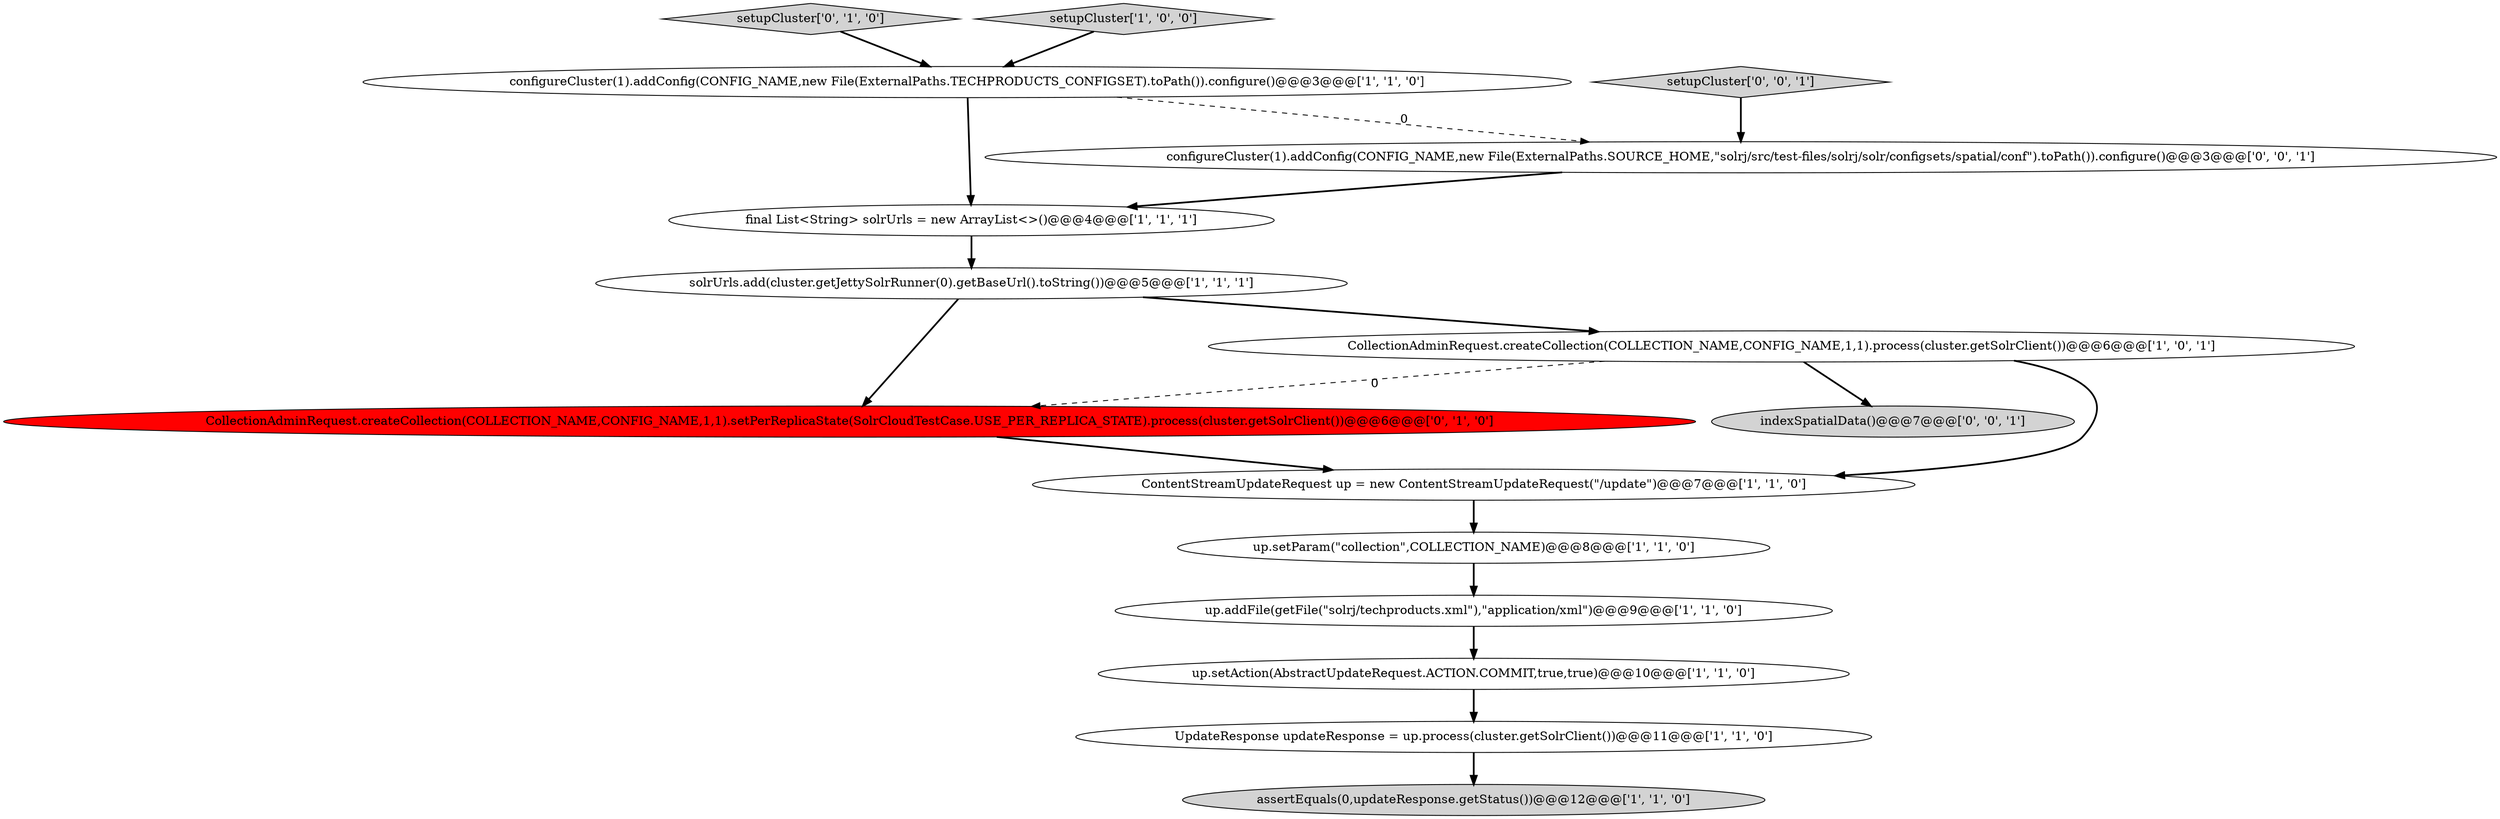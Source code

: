 digraph {
11 [style = filled, label = "setupCluster['0', '1', '0']", fillcolor = lightgray, shape = diamond image = "AAA0AAABBB2BBB"];
3 [style = filled, label = "assertEquals(0,updateResponse.getStatus())@@@12@@@['1', '1', '0']", fillcolor = lightgray, shape = ellipse image = "AAA0AAABBB1BBB"];
2 [style = filled, label = "setupCluster['1', '0', '0']", fillcolor = lightgray, shape = diamond image = "AAA0AAABBB1BBB"];
15 [style = filled, label = "setupCluster['0', '0', '1']", fillcolor = lightgray, shape = diamond image = "AAA0AAABBB3BBB"];
12 [style = filled, label = "CollectionAdminRequest.createCollection(COLLECTION_NAME,CONFIG_NAME,1,1).setPerReplicaState(SolrCloudTestCase.USE_PER_REPLICA_STATE).process(cluster.getSolrClient())@@@6@@@['0', '1', '0']", fillcolor = red, shape = ellipse image = "AAA1AAABBB2BBB"];
10 [style = filled, label = "up.setParam(\"collection\",COLLECTION_NAME)@@@8@@@['1', '1', '0']", fillcolor = white, shape = ellipse image = "AAA0AAABBB1BBB"];
13 [style = filled, label = "indexSpatialData()@@@7@@@['0', '0', '1']", fillcolor = lightgray, shape = ellipse image = "AAA0AAABBB3BBB"];
0 [style = filled, label = "configureCluster(1).addConfig(CONFIG_NAME,new File(ExternalPaths.TECHPRODUCTS_CONFIGSET).toPath()).configure()@@@3@@@['1', '1', '0']", fillcolor = white, shape = ellipse image = "AAA0AAABBB1BBB"];
1 [style = filled, label = "UpdateResponse updateResponse = up.process(cluster.getSolrClient())@@@11@@@['1', '1', '0']", fillcolor = white, shape = ellipse image = "AAA0AAABBB1BBB"];
7 [style = filled, label = "up.addFile(getFile(\"solrj/techproducts.xml\"),\"application/xml\")@@@9@@@['1', '1', '0']", fillcolor = white, shape = ellipse image = "AAA0AAABBB1BBB"];
8 [style = filled, label = "up.setAction(AbstractUpdateRequest.ACTION.COMMIT,true,true)@@@10@@@['1', '1', '0']", fillcolor = white, shape = ellipse image = "AAA0AAABBB1BBB"];
4 [style = filled, label = "final List<String> solrUrls = new ArrayList<>()@@@4@@@['1', '1', '1']", fillcolor = white, shape = ellipse image = "AAA0AAABBB1BBB"];
6 [style = filled, label = "CollectionAdminRequest.createCollection(COLLECTION_NAME,CONFIG_NAME,1,1).process(cluster.getSolrClient())@@@6@@@['1', '0', '1']", fillcolor = white, shape = ellipse image = "AAA0AAABBB1BBB"];
14 [style = filled, label = "configureCluster(1).addConfig(CONFIG_NAME,new File(ExternalPaths.SOURCE_HOME,\"solrj/src/test-files/solrj/solr/configsets/spatial/conf\").toPath()).configure()@@@3@@@['0', '0', '1']", fillcolor = white, shape = ellipse image = "AAA0AAABBB3BBB"];
9 [style = filled, label = "ContentStreamUpdateRequest up = new ContentStreamUpdateRequest(\"/update\")@@@7@@@['1', '1', '0']", fillcolor = white, shape = ellipse image = "AAA0AAABBB1BBB"];
5 [style = filled, label = "solrUrls.add(cluster.getJettySolrRunner(0).getBaseUrl().toString())@@@5@@@['1', '1', '1']", fillcolor = white, shape = ellipse image = "AAA0AAABBB1BBB"];
1->3 [style = bold, label=""];
0->14 [style = dashed, label="0"];
8->1 [style = bold, label=""];
2->0 [style = bold, label=""];
11->0 [style = bold, label=""];
6->9 [style = bold, label=""];
9->10 [style = bold, label=""];
5->6 [style = bold, label=""];
5->12 [style = bold, label=""];
7->8 [style = bold, label=""];
0->4 [style = bold, label=""];
12->9 [style = bold, label=""];
4->5 [style = bold, label=""];
10->7 [style = bold, label=""];
15->14 [style = bold, label=""];
6->13 [style = bold, label=""];
14->4 [style = bold, label=""];
6->12 [style = dashed, label="0"];
}

